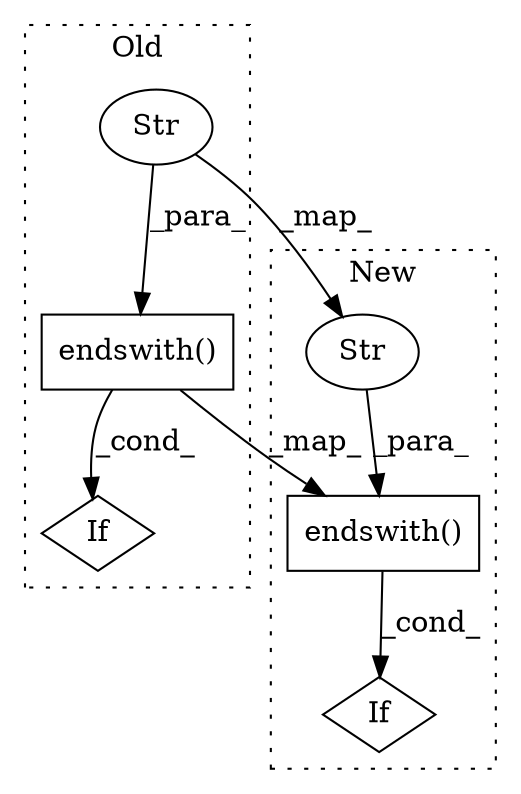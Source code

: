 digraph G {
subgraph cluster0 {
1 [label="endswith()" a="75" s="2231,2252" l="18,1" shape="box"];
3 [label="Str" a="66" s="2249" l="3" shape="ellipse"];
5 [label="If" a="96" s="2228" l="3" shape="diamond"];
label = "Old";
style="dotted";
}
subgraph cluster1 {
2 [label="endswith()" a="75" s="2402,2423" l="18,1" shape="box"];
4 [label="Str" a="66" s="2420" l="3" shape="ellipse"];
6 [label="If" a="96" s="2399" l="3" shape="diamond"];
label = "New";
style="dotted";
}
1 -> 5 [label="_cond_"];
1 -> 2 [label="_map_"];
2 -> 6 [label="_cond_"];
3 -> 1 [label="_para_"];
3 -> 4 [label="_map_"];
4 -> 2 [label="_para_"];
}